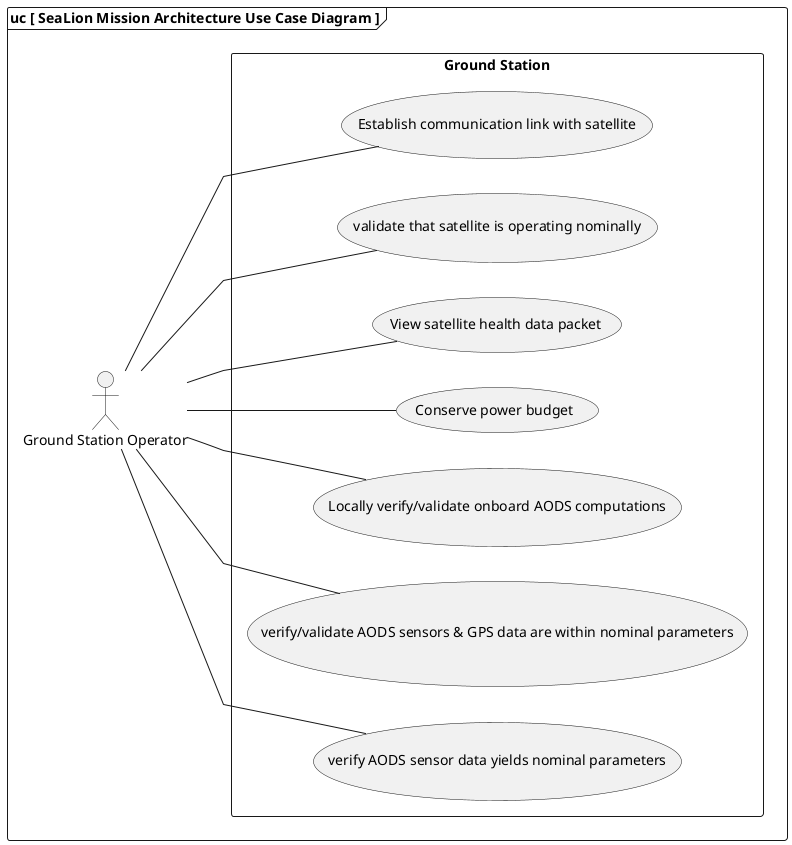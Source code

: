 @startuml
left to right direction
skinparam linetype polyline

/'
skinparam linetype ortho
'/

frame "uc [ SeaLion Mission Architecture Use Case Diagram ]" {

    rectangle gs as "Ground Station" {

        
        (Establish communication link with satellite)
        
        (validate that satellite is operating nominally)
        
        (View satellite health data packet)
        
        (Conserve power budget)
        
        (Locally verify/validate onboard AODS computations)
        
        (verify/validate AODS sensors & GPS data are within nominal parameters)
        
        (verify AODS sensor data yields nominal parameters)
        

    }

    
    :Ground Station Operator: -- (Establish communication link with satellite)
    
    :Ground Station Operator: -- (validate that satellite is operating nominally)
    
    :Ground Station Operator: -- (View satellite health data packet)
    
    :Ground Station Operator: -- (Conserve power budget)
    
    :Ground Station Operator: -- (Locally verify/validate onboard AODS computations)
    
    :Ground Station Operator: -- (verify/validate AODS sensors & GPS data are within nominal parameters)
    
    :Ground Station Operator: -- (verify AODS sensor data yields nominal parameters)
    

}
@enduml
